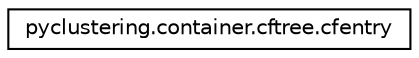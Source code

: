 digraph "Graphical Class Hierarchy"
{
 // INTERACTIVE_SVG=YES
 // LATEX_PDF_SIZE
  edge [fontname="Helvetica",fontsize="10",labelfontname="Helvetica",labelfontsize="10"];
  node [fontname="Helvetica",fontsize="10",shape=record];
  rankdir="LR";
  Node0 [label="pyclustering.container.cftree.cfentry",height=0.2,width=0.4,color="black", fillcolor="white", style="filled",URL="$d0/d77/classpyclustering_1_1container_1_1cftree_1_1cfentry.html",tooltip="Clustering feature representation."];
}
